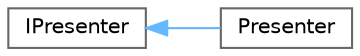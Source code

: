 digraph "Graphical Class Hierarchy"
{
 // LATEX_PDF_SIZE
  bgcolor="transparent";
  edge [fontname=Helvetica,fontsize=10,labelfontname=Helvetica,labelfontsize=10];
  node [fontname=Helvetica,fontsize=10,shape=box,height=0.2,width=0.4];
  rankdir="LR";
  Node0 [id="Node000000",label="IPresenter",height=0.2,width=0.4,color="grey40", fillcolor="white", style="filled",URL="$classIPresenter.xhtml",tooltip=" "];
  Node0 -> Node1 [id="edge6_Node000000_Node000001",dir="back",color="steelblue1",style="solid",tooltip=" "];
  Node1 [id="Node000001",label="Presenter",height=0.2,width=0.4,color="grey40", fillcolor="white", style="filled",URL="$classPresenter.xhtml",tooltip=" "];
}
